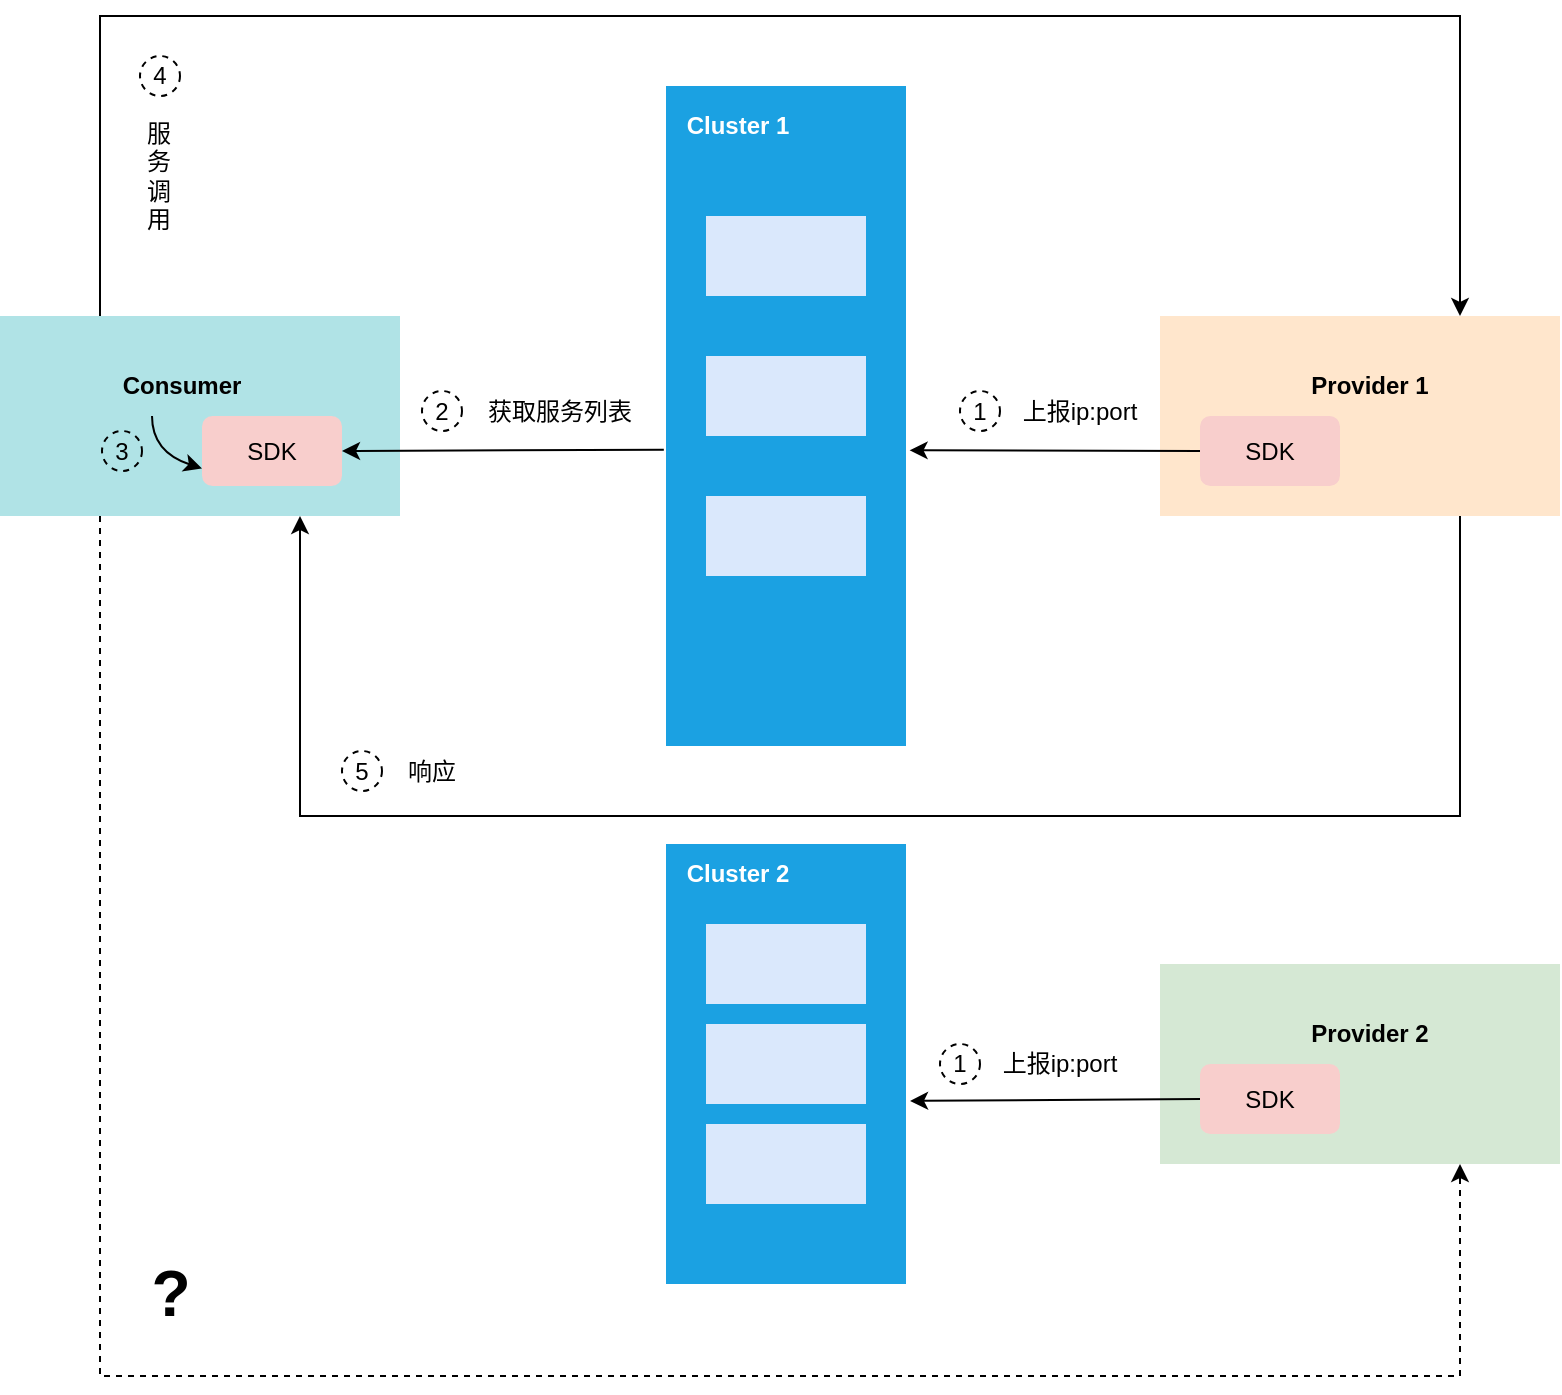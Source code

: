 <mxfile version="15.4.0" type="device"><diagram id="qQoGq1cH7CEZReM-vbfz" name="第 1 页"><mxGraphModel dx="1406" dy="728" grid="1" gridSize="10" guides="1" tooltips="1" connect="1" arrows="1" fold="1" page="1" pageScale="1" pageWidth="827" pageHeight="1169" math="0" shadow="0"><root><mxCell id="0"/><mxCell id="1" parent="0"/><mxCell id="X7qGMK9cB8R1yC2NZc6N-1" value="" style="rounded=0;whiteSpace=wrap;html=1;fillColor=#ffe6cc;strokeColor=none;" parent="1" vertex="1"><mxGeometry x="610" y="430" width="200" height="100" as="geometry"/></mxCell><mxCell id="X7qGMK9cB8R1yC2NZc6N-2" value="SDK" style="rounded=1;whiteSpace=wrap;html=1;fillColor=#f8cecc;strokeColor=none;" parent="1" vertex="1"><mxGeometry x="630" y="480" width="70" height="35" as="geometry"/></mxCell><mxCell id="X7qGMK9cB8R1yC2NZc6N-3" value="" style="rounded=0;whiteSpace=wrap;html=1;fillColor=#1ba1e2;strokeColor=none;fontColor=#ffffff;" parent="1" vertex="1"><mxGeometry x="363" y="315" width="120" height="330" as="geometry"/></mxCell><mxCell id="X7qGMK9cB8R1yC2NZc6N-4" value="" style="rounded=0;whiteSpace=wrap;html=1;fillColor=#dae8fc;strokeColor=none;" parent="1" vertex="1"><mxGeometry x="383" y="380" width="80" height="40" as="geometry"/></mxCell><mxCell id="X7qGMK9cB8R1yC2NZc6N-5" value="" style="rounded=0;whiteSpace=wrap;html=1;fillColor=#dae8fc;strokeColor=none;" parent="1" vertex="1"><mxGeometry x="383" y="450" width="80" height="40" as="geometry"/></mxCell><mxCell id="X7qGMK9cB8R1yC2NZc6N-6" value="" style="rounded=0;whiteSpace=wrap;html=1;fillColor=#dae8fc;strokeColor=none;" parent="1" vertex="1"><mxGeometry x="383" y="520" width="80" height="40" as="geometry"/></mxCell><mxCell id="X7qGMK9cB8R1yC2NZc6N-7" value="Cluster 1" style="text;html=1;strokeColor=none;fillColor=none;align=center;verticalAlign=middle;whiteSpace=wrap;rounded=0;fontColor=#FFFFFF;fontStyle=1" parent="1" vertex="1"><mxGeometry x="369" y="320" width="60" height="30" as="geometry"/></mxCell><mxCell id="X7qGMK9cB8R1yC2NZc6N-8" value="Provider 1" style="text;html=1;strokeColor=none;fillColor=none;align=center;verticalAlign=middle;whiteSpace=wrap;rounded=0;fontColor=#000000;fontStyle=1" parent="1" vertex="1"><mxGeometry x="680" y="450" width="70" height="30" as="geometry"/></mxCell><mxCell id="X7qGMK9cB8R1yC2NZc6N-9" value="" style="rounded=0;whiteSpace=wrap;html=1;fillColor=#b0e3e6;strokeColor=none;" parent="1" vertex="1"><mxGeometry x="30" y="430" width="200" height="100" as="geometry"/></mxCell><mxCell id="X7qGMK9cB8R1yC2NZc6N-10" value="SDK" style="rounded=1;whiteSpace=wrap;html=1;fillColor=#f8cecc;strokeColor=none;" parent="1" vertex="1"><mxGeometry x="131" y="480" width="70" height="35" as="geometry"/></mxCell><mxCell id="X7qGMK9cB8R1yC2NZc6N-11" value="Consumer" style="text;html=1;strokeColor=none;fillColor=none;align=center;verticalAlign=middle;whiteSpace=wrap;rounded=0;fontColor=#000000;fontStyle=1" parent="1" vertex="1"><mxGeometry x="91" y="450" width="60" height="30" as="geometry"/></mxCell><mxCell id="1PCaNUX1M2OfLm39Njzx-1" value="" style="endArrow=classic;html=1;rounded=0;exitX=0;exitY=0.5;exitDx=0;exitDy=0;entryX=1.015;entryY=0.552;entryDx=0;entryDy=0;entryPerimeter=0;" parent="1" source="X7qGMK9cB8R1yC2NZc6N-2" target="X7qGMK9cB8R1yC2NZc6N-3" edge="1"><mxGeometry width="50" height="50" relative="1" as="geometry"><mxPoint x="270" y="710" as="sourcePoint"/><mxPoint x="320" y="660" as="targetPoint"/></mxGeometry></mxCell><mxCell id="1PCaNUX1M2OfLm39Njzx-2" value="" style="endArrow=classic;html=1;rounded=0;exitX=-0.009;exitY=0.551;exitDx=0;exitDy=0;entryX=1;entryY=0.5;entryDx=0;entryDy=0;exitPerimeter=0;" parent="1" source="X7qGMK9cB8R1yC2NZc6N-3" target="X7qGMK9cB8R1yC2NZc6N-10" edge="1"><mxGeometry width="50" height="50" relative="1" as="geometry"><mxPoint x="579" y="507.5" as="sourcePoint"/><mxPoint x="496.48" y="508.15" as="targetPoint"/></mxGeometry></mxCell><mxCell id="1PCaNUX1M2OfLm39Njzx-3" value="" style="curved=1;endArrow=classic;html=1;rounded=0;exitX=0.25;exitY=1;exitDx=0;exitDy=0;entryX=0;entryY=0.75;entryDx=0;entryDy=0;strokeColor=#000000;" parent="1" source="X7qGMK9cB8R1yC2NZc6N-11" target="X7qGMK9cB8R1yC2NZc6N-10" edge="1"><mxGeometry width="50" height="50" relative="1" as="geometry"><mxPoint x="61" y="630" as="sourcePoint"/><mxPoint x="111" y="580" as="targetPoint"/><Array as="points"><mxPoint x="106" y="498"/></Array></mxGeometry></mxCell><mxCell id="1PCaNUX1M2OfLm39Njzx-4" value="" style="endArrow=classic;html=1;rounded=0;exitX=0.25;exitY=0;exitDx=0;exitDy=0;entryX=0.75;entryY=0;entryDx=0;entryDy=0;" parent="1" source="X7qGMK9cB8R1yC2NZc6N-9" target="X7qGMK9cB8R1yC2NZc6N-1" edge="1"><mxGeometry width="50" height="50" relative="1" as="geometry"><mxPoint x="371.92" y="506.83" as="sourcePoint"/><mxPoint x="260" y="507.5" as="targetPoint"/><Array as="points"><mxPoint x="80" y="280"/><mxPoint x="760" y="280"/></Array></mxGeometry></mxCell><mxCell id="1PCaNUX1M2OfLm39Njzx-6" value="" style="endArrow=classic;html=1;rounded=0;exitX=0.75;exitY=1;exitDx=0;exitDy=0;entryX=0.75;entryY=1;entryDx=0;entryDy=0;" parent="1" source="X7qGMK9cB8R1yC2NZc6N-1" target="X7qGMK9cB8R1yC2NZc6N-9" edge="1"><mxGeometry width="50" height="50" relative="1" as="geometry"><mxPoint x="579" y="507.5" as="sourcePoint"/><mxPoint x="494.8" y="507.16" as="targetPoint"/><Array as="points"><mxPoint x="760" y="680"/><mxPoint x="180" y="680"/></Array></mxGeometry></mxCell><mxCell id="1PCaNUX1M2OfLm39Njzx-7" value="" style="rounded=0;whiteSpace=wrap;html=1;fillColor=#d5e8d4;strokeColor=none;" parent="1" vertex="1"><mxGeometry x="610" y="754" width="200" height="100" as="geometry"/></mxCell><mxCell id="1PCaNUX1M2OfLm39Njzx-8" value="SDK" style="rounded=1;whiteSpace=wrap;html=1;fillColor=#f8cecc;strokeColor=none;" parent="1" vertex="1"><mxGeometry x="630" y="804" width="70" height="35" as="geometry"/></mxCell><mxCell id="1PCaNUX1M2OfLm39Njzx-9" value="Provider 2" style="text;html=1;strokeColor=none;fillColor=none;align=center;verticalAlign=middle;whiteSpace=wrap;rounded=0;fontStyle=1" parent="1" vertex="1"><mxGeometry x="675" y="774" width="80" height="30" as="geometry"/></mxCell><mxCell id="1PCaNUX1M2OfLm39Njzx-10" value="" style="rounded=0;whiteSpace=wrap;html=1;fillColor=#1ba1e2;strokeColor=none;fontColor=#ffffff;" parent="1" vertex="1"><mxGeometry x="363" y="694" width="120" height="220" as="geometry"/></mxCell><mxCell id="1PCaNUX1M2OfLm39Njzx-11" value="" style="rounded=0;whiteSpace=wrap;html=1;fillColor=#dae8fc;strokeColor=none;" parent="1" vertex="1"><mxGeometry x="383" y="734" width="80" height="40" as="geometry"/></mxCell><mxCell id="1PCaNUX1M2OfLm39Njzx-12" value="" style="rounded=0;whiteSpace=wrap;html=1;fillColor=#dae8fc;strokeColor=none;" parent="1" vertex="1"><mxGeometry x="383" y="784" width="80" height="40" as="geometry"/></mxCell><mxCell id="1PCaNUX1M2OfLm39Njzx-13" value="" style="rounded=0;whiteSpace=wrap;html=1;fillColor=#dae8fc;strokeColor=none;" parent="1" vertex="1"><mxGeometry x="383" y="834" width="80" height="40" as="geometry"/></mxCell><mxCell id="1PCaNUX1M2OfLm39Njzx-14" value="Cluster 2" style="text;html=1;strokeColor=none;fillColor=none;align=center;verticalAlign=middle;whiteSpace=wrap;rounded=0;fontColor=#FFFFFF;fontStyle=1" parent="1" vertex="1"><mxGeometry x="369" y="694" width="60" height="30" as="geometry"/></mxCell><mxCell id="1PCaNUX1M2OfLm39Njzx-15" value="" style="endArrow=classic;html=1;rounded=0;exitX=0;exitY=0.5;exitDx=0;exitDy=0;entryX=1.017;entryY=0.584;entryDx=0;entryDy=0;entryPerimeter=0;" parent="1" source="1PCaNUX1M2OfLm39Njzx-8" target="1PCaNUX1M2OfLm39Njzx-10" edge="1"><mxGeometry width="50" height="50" relative="1" as="geometry"><mxPoint x="579" y="491.5" as="sourcePoint"/><mxPoint x="494.8" y="491.16" as="targetPoint"/></mxGeometry></mxCell><mxCell id="1PCaNUX1M2OfLm39Njzx-16" value="" style="endArrow=classic;html=1;rounded=0;exitX=0.25;exitY=1;exitDx=0;exitDy=0;entryX=0.75;entryY=1;entryDx=0;entryDy=0;dashed=1;" parent="1" source="X7qGMK9cB8R1yC2NZc6N-9" target="1PCaNUX1M2OfLm39Njzx-7" edge="1"><mxGeometry width="50" height="50" relative="1" as="geometry"><mxPoint x="371.92" y="506.83" as="sourcePoint"/><mxPoint x="129" y="780" as="targetPoint"/><Array as="points"><mxPoint x="80" y="960"/><mxPoint x="760" y="960"/></Array></mxGeometry></mxCell><mxCell id="1PCaNUX1M2OfLm39Njzx-17" value="&lt;font style=&quot;font-size: 32px&quot;&gt;&lt;b&gt;?&lt;/b&gt;&lt;/font&gt;" style="text;html=1;strokeColor=none;fillColor=none;align=center;verticalAlign=middle;whiteSpace=wrap;rounded=0;" parent="1" vertex="1"><mxGeometry x="100" y="904" width="31" height="30" as="geometry"/></mxCell><mxCell id="1PCaNUX1M2OfLm39Njzx-18" value="1" style="ellipse;whiteSpace=wrap;html=1;aspect=fixed;fillColor=none;dashed=1;" parent="1" vertex="1"><mxGeometry x="510" y="467.5" width="20" height="20" as="geometry"/></mxCell><mxCell id="1PCaNUX1M2OfLm39Njzx-19" value="3" style="ellipse;whiteSpace=wrap;html=1;aspect=fixed;fillColor=none;dashed=1;fontColor=#000000;strokeColor=#000000;" parent="1" vertex="1"><mxGeometry x="81" y="487.5" width="20" height="20" as="geometry"/></mxCell><mxCell id="1PCaNUX1M2OfLm39Njzx-20" value="2" style="ellipse;whiteSpace=wrap;html=1;aspect=fixed;fillColor=none;dashed=1;" parent="1" vertex="1"><mxGeometry x="241" y="467.5" width="20" height="20" as="geometry"/></mxCell><mxCell id="1PCaNUX1M2OfLm39Njzx-21" value="5" style="ellipse;whiteSpace=wrap;html=1;aspect=fixed;fillColor=none;dashed=1;" parent="1" vertex="1"><mxGeometry x="201" y="647.5" width="20" height="20" as="geometry"/></mxCell><mxCell id="1PCaNUX1M2OfLm39Njzx-22" value="4" style="ellipse;whiteSpace=wrap;html=1;aspect=fixed;fillColor=none;dashed=1;" parent="1" vertex="1"><mxGeometry x="100" y="300" width="20" height="20" as="geometry"/></mxCell><mxCell id="1PCaNUX1M2OfLm39Njzx-23" value="上报ip:port" style="text;html=1;strokeColor=none;fillColor=none;align=center;verticalAlign=middle;whiteSpace=wrap;rounded=0;dashed=1;" parent="1" vertex="1"><mxGeometry x="530" y="462.5" width="80" height="30" as="geometry"/></mxCell><mxCell id="1PCaNUX1M2OfLm39Njzx-24" value="获取服务列表" style="text;html=1;strokeColor=none;fillColor=none;align=center;verticalAlign=middle;whiteSpace=wrap;rounded=0;dashed=1;" parent="1" vertex="1"><mxGeometry x="270" y="462.5" width="80" height="30" as="geometry"/></mxCell><mxCell id="1PCaNUX1M2OfLm39Njzx-25" value="服务调用" style="text;html=1;strokeColor=none;fillColor=none;align=center;verticalAlign=middle;whiteSpace=wrap;rounded=0;dashed=1;" parent="1" vertex="1"><mxGeometry x="100" y="325" width="19" height="70" as="geometry"/></mxCell><mxCell id="1PCaNUX1M2OfLm39Njzx-26" value="响应" style="text;html=1;strokeColor=none;fillColor=none;align=center;verticalAlign=middle;whiteSpace=wrap;rounded=0;dashed=1;" parent="1" vertex="1"><mxGeometry x="221" y="645" width="50" height="25" as="geometry"/></mxCell><mxCell id="ASmPdojmq9WOA32lUzD5-1" value="1" style="ellipse;whiteSpace=wrap;html=1;aspect=fixed;fillColor=none;dashed=1;" vertex="1" parent="1"><mxGeometry x="500" y="794" width="20" height="20" as="geometry"/></mxCell><mxCell id="ASmPdojmq9WOA32lUzD5-2" value="上报ip:port" style="text;html=1;strokeColor=none;fillColor=none;align=center;verticalAlign=middle;whiteSpace=wrap;rounded=0;dashed=1;" vertex="1" parent="1"><mxGeometry x="520" y="789" width="80" height="30" as="geometry"/></mxCell></root></mxGraphModel></diagram></mxfile>